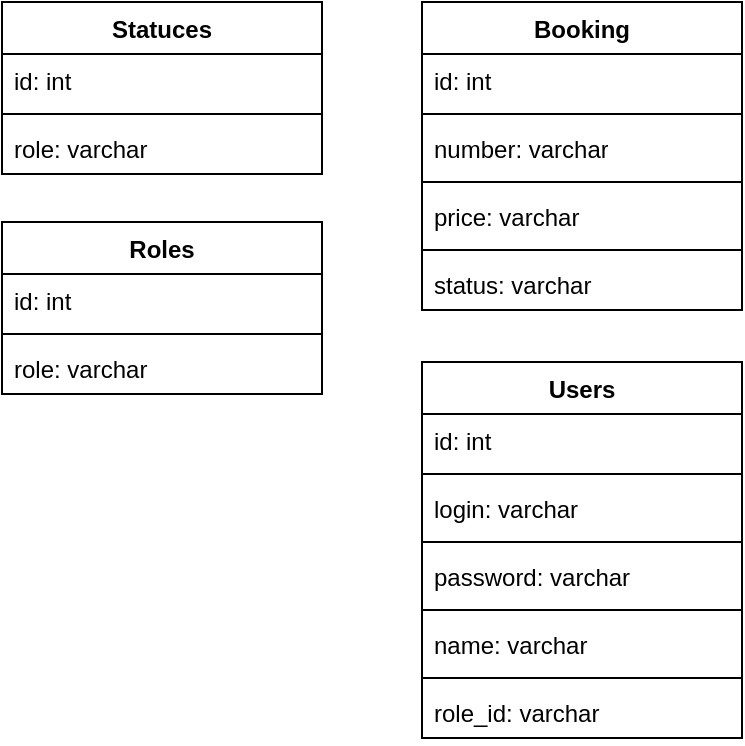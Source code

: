 <mxfile version="24.8.0">
  <diagram name="Страница — 1" id="aylqQ5N9m2nCP3_q1lAf">
    <mxGraphModel dx="956" dy="-640" grid="1" gridSize="10" guides="1" tooltips="1" connect="1" arrows="1" fold="1" page="1" pageScale="1" pageWidth="827" pageHeight="1169" math="0" shadow="0">
      <root>
        <mxCell id="0" />
        <mxCell id="1" parent="0" />
        <mxCell id="QS4xaW8c-s0OC0l2d_Dg-1" value="Roles" style="swimlane;fontStyle=1;align=center;verticalAlign=top;childLayout=stackLayout;horizontal=1;startSize=26;horizontalStack=0;resizeParent=1;resizeParentMax=0;resizeLast=0;collapsible=1;marginBottom=0;whiteSpace=wrap;html=1;" vertex="1" parent="1">
          <mxGeometry x="229.0" y="1410.0" width="160" height="86" as="geometry" />
        </mxCell>
        <mxCell id="QS4xaW8c-s0OC0l2d_Dg-2" value="id: int" style="text;strokeColor=none;fillColor=none;align=left;verticalAlign=top;spacingLeft=4;spacingRight=4;overflow=hidden;rotatable=0;points=[[0,0.5],[1,0.5]];portConstraint=eastwest;whiteSpace=wrap;html=1;" vertex="1" parent="QS4xaW8c-s0OC0l2d_Dg-1">
          <mxGeometry y="26" width="160" height="26" as="geometry" />
        </mxCell>
        <mxCell id="QS4xaW8c-s0OC0l2d_Dg-3" value="" style="line;strokeWidth=1;fillColor=none;align=left;verticalAlign=middle;spacingTop=-1;spacingLeft=3;spacingRight=3;rotatable=0;labelPosition=right;points=[];portConstraint=eastwest;strokeColor=inherit;" vertex="1" parent="QS4xaW8c-s0OC0l2d_Dg-1">
          <mxGeometry y="52" width="160" height="8" as="geometry" />
        </mxCell>
        <mxCell id="QS4xaW8c-s0OC0l2d_Dg-4" value="role: varchar" style="text;strokeColor=none;fillColor=none;align=left;verticalAlign=top;spacingLeft=4;spacingRight=4;overflow=hidden;rotatable=0;points=[[0,0.5],[1,0.5]];portConstraint=eastwest;whiteSpace=wrap;html=1;" vertex="1" parent="QS4xaW8c-s0OC0l2d_Dg-1">
          <mxGeometry y="60" width="160" height="26" as="geometry" />
        </mxCell>
        <mxCell id="QS4xaW8c-s0OC0l2d_Dg-5" value="Statuces" style="swimlane;fontStyle=1;align=center;verticalAlign=top;childLayout=stackLayout;horizontal=1;startSize=26;horizontalStack=0;resizeParent=1;resizeParentMax=0;resizeLast=0;collapsible=1;marginBottom=0;whiteSpace=wrap;html=1;" vertex="1" parent="1">
          <mxGeometry x="229" y="1300.0" width="160" height="86" as="geometry" />
        </mxCell>
        <mxCell id="QS4xaW8c-s0OC0l2d_Dg-6" value="id: int" style="text;strokeColor=none;fillColor=none;align=left;verticalAlign=top;spacingLeft=4;spacingRight=4;overflow=hidden;rotatable=0;points=[[0,0.5],[1,0.5]];portConstraint=eastwest;whiteSpace=wrap;html=1;" vertex="1" parent="QS4xaW8c-s0OC0l2d_Dg-5">
          <mxGeometry y="26" width="160" height="26" as="geometry" />
        </mxCell>
        <mxCell id="QS4xaW8c-s0OC0l2d_Dg-7" value="" style="line;strokeWidth=1;fillColor=none;align=left;verticalAlign=middle;spacingTop=-1;spacingLeft=3;spacingRight=3;rotatable=0;labelPosition=right;points=[];portConstraint=eastwest;strokeColor=inherit;" vertex="1" parent="QS4xaW8c-s0OC0l2d_Dg-5">
          <mxGeometry y="52" width="160" height="8" as="geometry" />
        </mxCell>
        <mxCell id="QS4xaW8c-s0OC0l2d_Dg-8" value="role: varchar" style="text;strokeColor=none;fillColor=none;align=left;verticalAlign=top;spacingLeft=4;spacingRight=4;overflow=hidden;rotatable=0;points=[[0,0.5],[1,0.5]];portConstraint=eastwest;whiteSpace=wrap;html=1;" vertex="1" parent="QS4xaW8c-s0OC0l2d_Dg-5">
          <mxGeometry y="60" width="160" height="26" as="geometry" />
        </mxCell>
        <mxCell id="QS4xaW8c-s0OC0l2d_Dg-97" value="Booking" style="swimlane;fontStyle=1;align=center;verticalAlign=top;childLayout=stackLayout;horizontal=1;startSize=26;horizontalStack=0;resizeParent=1;resizeParentMax=0;resizeLast=0;collapsible=1;marginBottom=0;whiteSpace=wrap;html=1;" vertex="1" parent="1">
          <mxGeometry x="439" y="1300" width="160" height="154" as="geometry" />
        </mxCell>
        <mxCell id="QS4xaW8c-s0OC0l2d_Dg-98" value="id: int" style="text;strokeColor=none;fillColor=none;align=left;verticalAlign=top;spacingLeft=4;spacingRight=4;overflow=hidden;rotatable=0;points=[[0,0.5],[1,0.5]];portConstraint=eastwest;whiteSpace=wrap;html=1;" vertex="1" parent="QS4xaW8c-s0OC0l2d_Dg-97">
          <mxGeometry y="26" width="160" height="26" as="geometry" />
        </mxCell>
        <mxCell id="QS4xaW8c-s0OC0l2d_Dg-99" value="" style="line;strokeWidth=1;fillColor=none;align=left;verticalAlign=middle;spacingTop=-1;spacingLeft=3;spacingRight=3;rotatable=0;labelPosition=right;points=[];portConstraint=eastwest;strokeColor=inherit;" vertex="1" parent="QS4xaW8c-s0OC0l2d_Dg-97">
          <mxGeometry y="52" width="160" height="8" as="geometry" />
        </mxCell>
        <mxCell id="QS4xaW8c-s0OC0l2d_Dg-100" value="number: varchar" style="text;strokeColor=none;fillColor=none;align=left;verticalAlign=top;spacingLeft=4;spacingRight=4;overflow=hidden;rotatable=0;points=[[0,0.5],[1,0.5]];portConstraint=eastwest;whiteSpace=wrap;html=1;" vertex="1" parent="QS4xaW8c-s0OC0l2d_Dg-97">
          <mxGeometry y="60" width="160" height="26" as="geometry" />
        </mxCell>
        <mxCell id="QS4xaW8c-s0OC0l2d_Dg-101" value="" style="line;strokeWidth=1;fillColor=none;align=left;verticalAlign=middle;spacingTop=-1;spacingLeft=3;spacingRight=3;rotatable=0;labelPosition=right;points=[];portConstraint=eastwest;strokeColor=inherit;" vertex="1" parent="QS4xaW8c-s0OC0l2d_Dg-97">
          <mxGeometry y="86" width="160" height="8" as="geometry" />
        </mxCell>
        <mxCell id="QS4xaW8c-s0OC0l2d_Dg-102" value="price: varchar" style="text;strokeColor=none;fillColor=none;align=left;verticalAlign=top;spacingLeft=4;spacingRight=4;overflow=hidden;rotatable=0;points=[[0,0.5],[1,0.5]];portConstraint=eastwest;whiteSpace=wrap;html=1;" vertex="1" parent="QS4xaW8c-s0OC0l2d_Dg-97">
          <mxGeometry y="94" width="160" height="26" as="geometry" />
        </mxCell>
        <mxCell id="QS4xaW8c-s0OC0l2d_Dg-122" value="" style="line;strokeWidth=1;fillColor=none;align=left;verticalAlign=middle;spacingTop=-1;spacingLeft=3;spacingRight=3;rotatable=0;labelPosition=right;points=[];portConstraint=eastwest;strokeColor=inherit;" vertex="1" parent="QS4xaW8c-s0OC0l2d_Dg-97">
          <mxGeometry y="120" width="160" height="8" as="geometry" />
        </mxCell>
        <mxCell id="QS4xaW8c-s0OC0l2d_Dg-121" value="status: varchar" style="text;strokeColor=none;fillColor=none;align=left;verticalAlign=top;spacingLeft=4;spacingRight=4;overflow=hidden;rotatable=0;points=[[0,0.5],[1,0.5]];portConstraint=eastwest;whiteSpace=wrap;html=1;" vertex="1" parent="QS4xaW8c-s0OC0l2d_Dg-97">
          <mxGeometry y="128" width="160" height="26" as="geometry" />
        </mxCell>
        <mxCell id="QS4xaW8c-s0OC0l2d_Dg-107" value="Users" style="swimlane;fontStyle=1;align=center;verticalAlign=top;childLayout=stackLayout;horizontal=1;startSize=26;horizontalStack=0;resizeParent=1;resizeParentMax=0;resizeLast=0;collapsible=1;marginBottom=0;whiteSpace=wrap;html=1;" vertex="1" parent="1">
          <mxGeometry x="439" y="1480" width="160" height="188" as="geometry" />
        </mxCell>
        <mxCell id="QS4xaW8c-s0OC0l2d_Dg-108" value="id: int" style="text;strokeColor=none;fillColor=none;align=left;verticalAlign=top;spacingLeft=4;spacingRight=4;overflow=hidden;rotatable=0;points=[[0,0.5],[1,0.5]];portConstraint=eastwest;whiteSpace=wrap;html=1;" vertex="1" parent="QS4xaW8c-s0OC0l2d_Dg-107">
          <mxGeometry y="26" width="160" height="26" as="geometry" />
        </mxCell>
        <mxCell id="QS4xaW8c-s0OC0l2d_Dg-109" value="" style="line;strokeWidth=1;fillColor=none;align=left;verticalAlign=middle;spacingTop=-1;spacingLeft=3;spacingRight=3;rotatable=0;labelPosition=right;points=[];portConstraint=eastwest;strokeColor=inherit;" vertex="1" parent="QS4xaW8c-s0OC0l2d_Dg-107">
          <mxGeometry y="52" width="160" height="8" as="geometry" />
        </mxCell>
        <mxCell id="QS4xaW8c-s0OC0l2d_Dg-110" value="login: varchar" style="text;strokeColor=none;fillColor=none;align=left;verticalAlign=top;spacingLeft=4;spacingRight=4;overflow=hidden;rotatable=0;points=[[0,0.5],[1,0.5]];portConstraint=eastwest;whiteSpace=wrap;html=1;" vertex="1" parent="QS4xaW8c-s0OC0l2d_Dg-107">
          <mxGeometry y="60" width="160" height="26" as="geometry" />
        </mxCell>
        <mxCell id="QS4xaW8c-s0OC0l2d_Dg-111" value="" style="line;strokeWidth=1;fillColor=none;align=left;verticalAlign=middle;spacingTop=-1;spacingLeft=3;spacingRight=3;rotatable=0;labelPosition=right;points=[];portConstraint=eastwest;strokeColor=inherit;" vertex="1" parent="QS4xaW8c-s0OC0l2d_Dg-107">
          <mxGeometry y="86" width="160" height="8" as="geometry" />
        </mxCell>
        <mxCell id="QS4xaW8c-s0OC0l2d_Dg-112" value="password: varchar" style="text;strokeColor=none;fillColor=none;align=left;verticalAlign=top;spacingLeft=4;spacingRight=4;overflow=hidden;rotatable=0;points=[[0,0.5],[1,0.5]];portConstraint=eastwest;whiteSpace=wrap;html=1;" vertex="1" parent="QS4xaW8c-s0OC0l2d_Dg-107">
          <mxGeometry y="94" width="160" height="26" as="geometry" />
        </mxCell>
        <mxCell id="QS4xaW8c-s0OC0l2d_Dg-113" value="" style="line;strokeWidth=1;fillColor=none;align=left;verticalAlign=middle;spacingTop=-1;spacingLeft=3;spacingRight=3;rotatable=0;labelPosition=right;points=[];portConstraint=eastwest;strokeColor=inherit;" vertex="1" parent="QS4xaW8c-s0OC0l2d_Dg-107">
          <mxGeometry y="120" width="160" height="8" as="geometry" />
        </mxCell>
        <mxCell id="QS4xaW8c-s0OC0l2d_Dg-116" value="name: varchar" style="text;strokeColor=none;fillColor=none;align=left;verticalAlign=top;spacingLeft=4;spacingRight=4;overflow=hidden;rotatable=0;points=[[0,0.5],[1,0.5]];portConstraint=eastwest;whiteSpace=wrap;html=1;" vertex="1" parent="QS4xaW8c-s0OC0l2d_Dg-107">
          <mxGeometry y="128" width="160" height="26" as="geometry" />
        </mxCell>
        <mxCell id="QS4xaW8c-s0OC0l2d_Dg-118" value="" style="line;strokeWidth=1;fillColor=none;align=left;verticalAlign=middle;spacingTop=-1;spacingLeft=3;spacingRight=3;rotatable=0;labelPosition=right;points=[];portConstraint=eastwest;strokeColor=inherit;" vertex="1" parent="QS4xaW8c-s0OC0l2d_Dg-107">
          <mxGeometry y="154" width="160" height="8" as="geometry" />
        </mxCell>
        <mxCell id="QS4xaW8c-s0OC0l2d_Dg-117" value="role_id: varchar" style="text;strokeColor=none;fillColor=none;align=left;verticalAlign=top;spacingLeft=4;spacingRight=4;overflow=hidden;rotatable=0;points=[[0,0.5],[1,0.5]];portConstraint=eastwest;whiteSpace=wrap;html=1;" vertex="1" parent="QS4xaW8c-s0OC0l2d_Dg-107">
          <mxGeometry y="162" width="160" height="26" as="geometry" />
        </mxCell>
      </root>
    </mxGraphModel>
  </diagram>
</mxfile>
